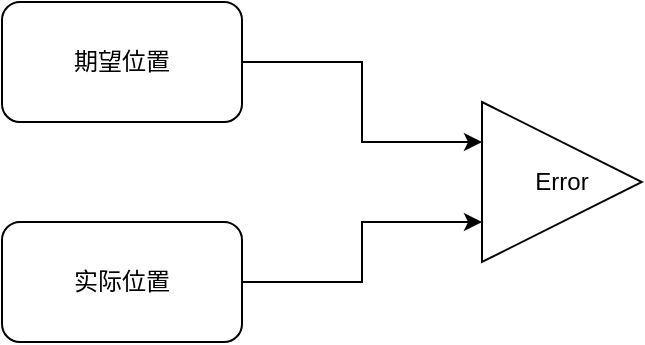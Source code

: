 <mxfile version="21.2.9" type="github">
  <diagram name="第 1 页" id="EXL9ymt4NI-PsFNv_-Pk">
    <mxGraphModel dx="1047" dy="944" grid="1" gridSize="10" guides="1" tooltips="1" connect="1" arrows="1" fold="1" page="1" pageScale="1" pageWidth="1169" pageHeight="827" background="none" math="0" shadow="0">
      <root>
        <mxCell id="0" />
        <mxCell id="1" parent="0" />
        <mxCell id="G8CjpjDmnMgPrCd8VnwZ-9" style="edgeStyle=orthogonalEdgeStyle;rounded=0;orthogonalLoop=1;jettySize=auto;html=1;entryX=0;entryY=0.25;entryDx=0;entryDy=0;" edge="1" parent="1" source="G8CjpjDmnMgPrCd8VnwZ-1" target="G8CjpjDmnMgPrCd8VnwZ-7">
          <mxGeometry relative="1" as="geometry" />
        </mxCell>
        <mxCell id="G8CjpjDmnMgPrCd8VnwZ-1" value="期望位置" style="rounded=1;whiteSpace=wrap;html=1;" vertex="1" parent="1">
          <mxGeometry x="70" y="270" width="120" height="60" as="geometry" />
        </mxCell>
        <mxCell id="G8CjpjDmnMgPrCd8VnwZ-10" style="edgeStyle=orthogonalEdgeStyle;rounded=0;orthogonalLoop=1;jettySize=auto;html=1;entryX=0;entryY=0.75;entryDx=0;entryDy=0;" edge="1" parent="1" source="G8CjpjDmnMgPrCd8VnwZ-3" target="G8CjpjDmnMgPrCd8VnwZ-7">
          <mxGeometry relative="1" as="geometry" />
        </mxCell>
        <mxCell id="G8CjpjDmnMgPrCd8VnwZ-3" value="实际位置" style="rounded=1;whiteSpace=wrap;html=1;" vertex="1" parent="1">
          <mxGeometry x="70" y="380" width="120" height="60" as="geometry" />
        </mxCell>
        <mxCell id="G8CjpjDmnMgPrCd8VnwZ-7" value="Error" style="triangle;whiteSpace=wrap;html=1;" vertex="1" parent="1">
          <mxGeometry x="310" y="320" width="80" height="80" as="geometry" />
        </mxCell>
      </root>
    </mxGraphModel>
  </diagram>
</mxfile>
